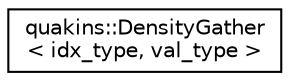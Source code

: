 digraph "Graphical Class Hierarchy"
{
 // LATEX_PDF_SIZE
  edge [fontname="Helvetica",fontsize="10",labelfontname="Helvetica",labelfontsize="10"];
  node [fontname="Helvetica",fontsize="10",shape=record];
  rankdir="LR";
  Node0 [label="quakins::DensityGather\l\< idx_type, val_type \>",height=0.2,width=0.4,color="black", fillcolor="white", style="filled",URL="$structquakins_1_1DensityGather.html",tooltip=" "];
}
